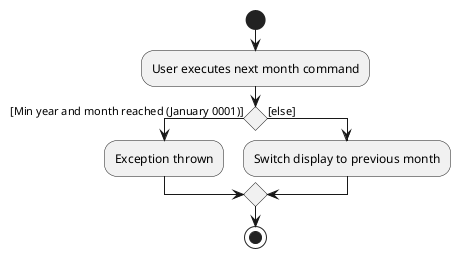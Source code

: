 @startuml
start
:User executes next month command;

'Since the beta syntax does not support placing the condition outside the
'diamond we place it as the true branch instead.

if () then ([Min year and month reached (January 0001)])
    :Exception thrown;
else ([else])
    :Switch display to previous month;
endif
stop
@enduml
